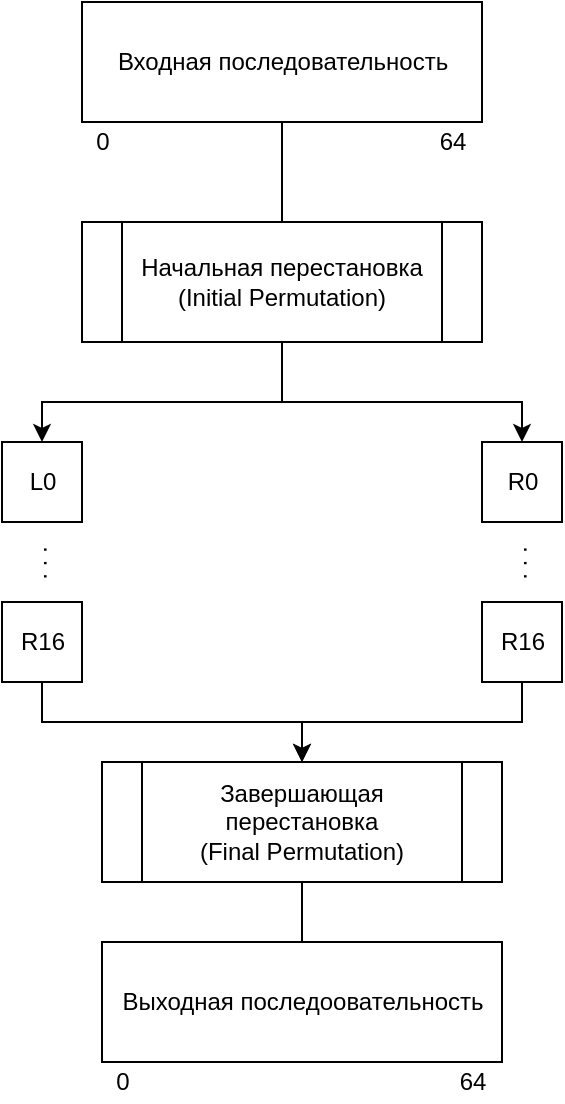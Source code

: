 <mxfile>
    <diagram id="JeN3XUHXLwPGz5JMCtcu" name="Страница 1">
        <mxGraphModel dx="1785" dy="1240" grid="1" gridSize="10" guides="1" tooltips="1" connect="1" arrows="1" fold="1" page="1" pageScale="1" pageWidth="1654" pageHeight="2336" math="0" shadow="0">
            <root>
                <mxCell id="0"/>
                <mxCell id="1" parent="0"/>
                <mxCell id="100" style="edgeStyle=none;rounded=0;html=1;exitX=0.5;exitY=1;exitDx=0;exitDy=0;entryX=0.5;entryY=0;entryDx=0;entryDy=0;" edge="1" parent="1" source="43" target="89">
                    <mxGeometry relative="1" as="geometry">
                        <Array as="points">
                            <mxPoint x="200" y="240"/>
                            <mxPoint x="320" y="240"/>
                        </Array>
                    </mxGeometry>
                </mxCell>
                <mxCell id="101" style="edgeStyle=none;rounded=0;html=1;entryX=0.5;entryY=0;entryDx=0;entryDy=0;" edge="1" parent="1" source="43" target="88">
                    <mxGeometry relative="1" as="geometry">
                        <Array as="points">
                            <mxPoint x="200" y="240"/>
                            <mxPoint x="80" y="240"/>
                        </Array>
                    </mxGeometry>
                </mxCell>
                <mxCell id="43" value="Начальная перестановка&lt;br&gt;(Initial Permutation)" style="shape=process;whiteSpace=wrap;html=1;backgroundOutline=1;rotation=0;" parent="1" vertex="1">
                    <mxGeometry x="100" y="150" width="200" height="60" as="geometry"/>
                </mxCell>
                <mxCell id="99" style="edgeStyle=none;html=1;exitX=0.5;exitY=1;exitDx=0;exitDy=0;entryX=0.5;entryY=0;entryDx=0;entryDy=0;rounded=0;endArrow=none;endFill=0;" edge="1" parent="1" source="64" target="43">
                    <mxGeometry relative="1" as="geometry"/>
                </mxCell>
                <mxCell id="64" value="Входная последовательность" style="html=1;dashed=0;whitespace=wrap;" parent="1" vertex="1">
                    <mxGeometry x="100" y="40" width="200" height="60" as="geometry"/>
                </mxCell>
                <mxCell id="86" value="0" style="text;html=1;resizable=0;autosize=1;align=center;verticalAlign=middle;points=[];fillColor=none;strokeColor=none;rounded=0;" vertex="1" parent="1">
                    <mxGeometry x="100" y="100" width="20" height="20" as="geometry"/>
                </mxCell>
                <mxCell id="87" value="64" style="text;html=1;resizable=0;autosize=1;align=center;verticalAlign=middle;points=[];fillColor=none;strokeColor=none;rounded=0;" vertex="1" parent="1">
                    <mxGeometry x="270" y="100" width="30" height="20" as="geometry"/>
                </mxCell>
                <mxCell id="88" value="L0" style="html=1;dashed=0;whitespace=wrap;" vertex="1" parent="1">
                    <mxGeometry x="60" y="260" width="40" height="40" as="geometry"/>
                </mxCell>
                <mxCell id="89" value="R0" style="html=1;dashed=0;whitespace=wrap;" vertex="1" parent="1">
                    <mxGeometry x="300" y="260" width="40" height="40" as="geometry"/>
                </mxCell>
                <mxCell id="102" style="edgeStyle=none;rounded=0;html=1;exitX=0.5;exitY=1;exitDx=0;exitDy=0;entryX=0.5;entryY=0;entryDx=0;entryDy=0;" edge="1" parent="1" source="90" target="95">
                    <mxGeometry relative="1" as="geometry">
                        <Array as="points">
                            <mxPoint x="80" y="400"/>
                            <mxPoint x="210" y="400"/>
                        </Array>
                    </mxGeometry>
                </mxCell>
                <mxCell id="90" value="R16" style="html=1;dashed=0;whitespace=wrap;" vertex="1" parent="1">
                    <mxGeometry x="60" y="340" width="40" height="40" as="geometry"/>
                </mxCell>
                <mxCell id="103" style="edgeStyle=none;rounded=0;html=1;exitX=0.5;exitY=1;exitDx=0;exitDy=0;entryX=0.5;entryY=0;entryDx=0;entryDy=0;" edge="1" parent="1" source="91" target="95">
                    <mxGeometry relative="1" as="geometry">
                        <Array as="points">
                            <mxPoint x="320" y="400"/>
                            <mxPoint x="210" y="400"/>
                        </Array>
                    </mxGeometry>
                </mxCell>
                <mxCell id="91" value="R16" style="html=1;dashed=0;whitespace=wrap;" vertex="1" parent="1">
                    <mxGeometry x="300" y="340" width="40" height="40" as="geometry"/>
                </mxCell>
                <mxCell id="92" value=". . ." style="text;html=1;resizable=0;autosize=1;align=center;verticalAlign=middle;points=[];fillColor=none;strokeColor=none;rounded=0;rotation=90;" vertex="1" parent="1">
                    <mxGeometry x="70" y="310" width="30" height="20" as="geometry"/>
                </mxCell>
                <mxCell id="94" value=". . ." style="text;html=1;resizable=0;autosize=1;align=center;verticalAlign=middle;points=[];fillColor=none;strokeColor=none;rounded=0;rotation=90;" vertex="1" parent="1">
                    <mxGeometry x="310" y="310" width="30" height="20" as="geometry"/>
                </mxCell>
                <mxCell id="104" style="edgeStyle=none;rounded=0;html=1;exitX=0.5;exitY=1;exitDx=0;exitDy=0;entryX=0.5;entryY=0;entryDx=0;entryDy=0;endArrow=none;endFill=0;" edge="1" parent="1" source="95" target="96">
                    <mxGeometry relative="1" as="geometry"/>
                </mxCell>
                <mxCell id="95" value="Завершающая перестановка&lt;br&gt;(Final Permutation)" style="shape=process;whiteSpace=wrap;html=1;backgroundOutline=1;rotation=0;" vertex="1" parent="1">
                    <mxGeometry x="110" y="420" width="200" height="60" as="geometry"/>
                </mxCell>
                <mxCell id="96" value="Выходная последоовательность" style="html=1;dashed=0;whitespace=wrap;" vertex="1" parent="1">
                    <mxGeometry x="110" y="510" width="200" height="60" as="geometry"/>
                </mxCell>
                <mxCell id="97" value="0" style="text;html=1;resizable=0;autosize=1;align=center;verticalAlign=middle;points=[];fillColor=none;strokeColor=none;rounded=0;" vertex="1" parent="1">
                    <mxGeometry x="110" y="570" width="20" height="20" as="geometry"/>
                </mxCell>
                <mxCell id="98" value="64" style="text;html=1;resizable=0;autosize=1;align=center;verticalAlign=middle;points=[];fillColor=none;strokeColor=none;rounded=0;" vertex="1" parent="1">
                    <mxGeometry x="280" y="570" width="30" height="20" as="geometry"/>
                </mxCell>
            </root>
        </mxGraphModel>
    </diagram>
</mxfile>